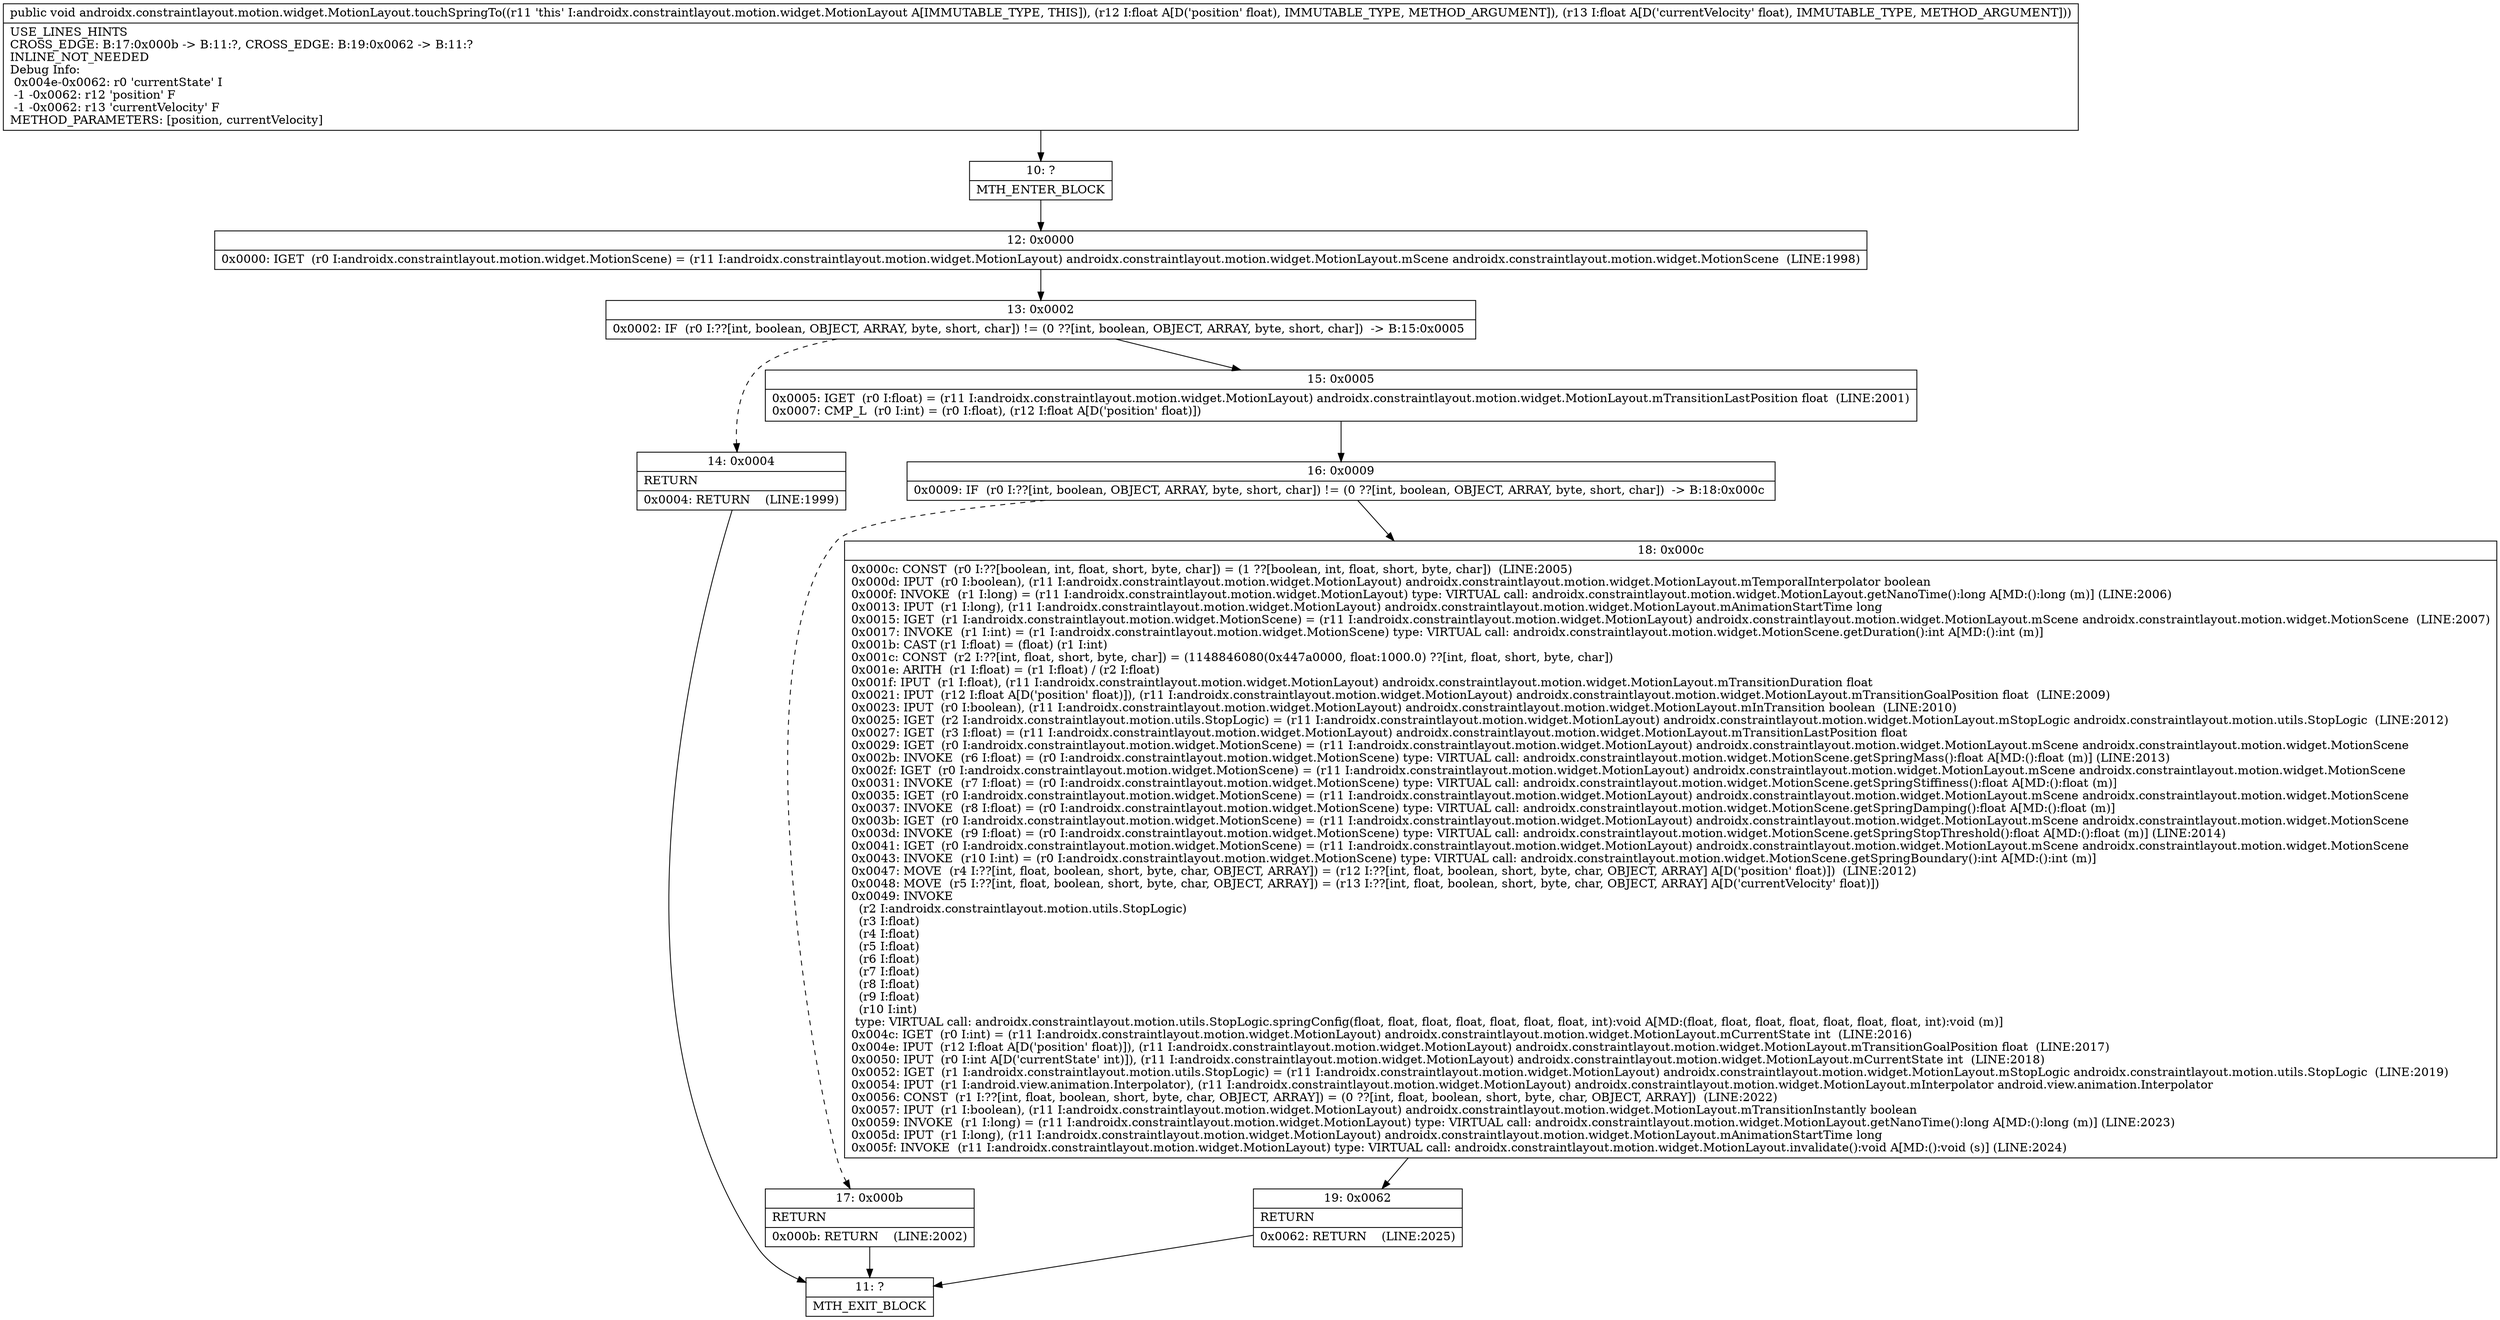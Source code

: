 digraph "CFG forandroidx.constraintlayout.motion.widget.MotionLayout.touchSpringTo(FF)V" {
Node_10 [shape=record,label="{10\:\ ?|MTH_ENTER_BLOCK\l}"];
Node_12 [shape=record,label="{12\:\ 0x0000|0x0000: IGET  (r0 I:androidx.constraintlayout.motion.widget.MotionScene) = (r11 I:androidx.constraintlayout.motion.widget.MotionLayout) androidx.constraintlayout.motion.widget.MotionLayout.mScene androidx.constraintlayout.motion.widget.MotionScene  (LINE:1998)\l}"];
Node_13 [shape=record,label="{13\:\ 0x0002|0x0002: IF  (r0 I:??[int, boolean, OBJECT, ARRAY, byte, short, char]) != (0 ??[int, boolean, OBJECT, ARRAY, byte, short, char])  \-\> B:15:0x0005 \l}"];
Node_14 [shape=record,label="{14\:\ 0x0004|RETURN\l|0x0004: RETURN    (LINE:1999)\l}"];
Node_11 [shape=record,label="{11\:\ ?|MTH_EXIT_BLOCK\l}"];
Node_15 [shape=record,label="{15\:\ 0x0005|0x0005: IGET  (r0 I:float) = (r11 I:androidx.constraintlayout.motion.widget.MotionLayout) androidx.constraintlayout.motion.widget.MotionLayout.mTransitionLastPosition float  (LINE:2001)\l0x0007: CMP_L  (r0 I:int) = (r0 I:float), (r12 I:float A[D('position' float)]) \l}"];
Node_16 [shape=record,label="{16\:\ 0x0009|0x0009: IF  (r0 I:??[int, boolean, OBJECT, ARRAY, byte, short, char]) != (0 ??[int, boolean, OBJECT, ARRAY, byte, short, char])  \-\> B:18:0x000c \l}"];
Node_17 [shape=record,label="{17\:\ 0x000b|RETURN\l|0x000b: RETURN    (LINE:2002)\l}"];
Node_18 [shape=record,label="{18\:\ 0x000c|0x000c: CONST  (r0 I:??[boolean, int, float, short, byte, char]) = (1 ??[boolean, int, float, short, byte, char])  (LINE:2005)\l0x000d: IPUT  (r0 I:boolean), (r11 I:androidx.constraintlayout.motion.widget.MotionLayout) androidx.constraintlayout.motion.widget.MotionLayout.mTemporalInterpolator boolean \l0x000f: INVOKE  (r1 I:long) = (r11 I:androidx.constraintlayout.motion.widget.MotionLayout) type: VIRTUAL call: androidx.constraintlayout.motion.widget.MotionLayout.getNanoTime():long A[MD:():long (m)] (LINE:2006)\l0x0013: IPUT  (r1 I:long), (r11 I:androidx.constraintlayout.motion.widget.MotionLayout) androidx.constraintlayout.motion.widget.MotionLayout.mAnimationStartTime long \l0x0015: IGET  (r1 I:androidx.constraintlayout.motion.widget.MotionScene) = (r11 I:androidx.constraintlayout.motion.widget.MotionLayout) androidx.constraintlayout.motion.widget.MotionLayout.mScene androidx.constraintlayout.motion.widget.MotionScene  (LINE:2007)\l0x0017: INVOKE  (r1 I:int) = (r1 I:androidx.constraintlayout.motion.widget.MotionScene) type: VIRTUAL call: androidx.constraintlayout.motion.widget.MotionScene.getDuration():int A[MD:():int (m)]\l0x001b: CAST (r1 I:float) = (float) (r1 I:int) \l0x001c: CONST  (r2 I:??[int, float, short, byte, char]) = (1148846080(0x447a0000, float:1000.0) ??[int, float, short, byte, char]) \l0x001e: ARITH  (r1 I:float) = (r1 I:float) \/ (r2 I:float) \l0x001f: IPUT  (r1 I:float), (r11 I:androidx.constraintlayout.motion.widget.MotionLayout) androidx.constraintlayout.motion.widget.MotionLayout.mTransitionDuration float \l0x0021: IPUT  (r12 I:float A[D('position' float)]), (r11 I:androidx.constraintlayout.motion.widget.MotionLayout) androidx.constraintlayout.motion.widget.MotionLayout.mTransitionGoalPosition float  (LINE:2009)\l0x0023: IPUT  (r0 I:boolean), (r11 I:androidx.constraintlayout.motion.widget.MotionLayout) androidx.constraintlayout.motion.widget.MotionLayout.mInTransition boolean  (LINE:2010)\l0x0025: IGET  (r2 I:androidx.constraintlayout.motion.utils.StopLogic) = (r11 I:androidx.constraintlayout.motion.widget.MotionLayout) androidx.constraintlayout.motion.widget.MotionLayout.mStopLogic androidx.constraintlayout.motion.utils.StopLogic  (LINE:2012)\l0x0027: IGET  (r3 I:float) = (r11 I:androidx.constraintlayout.motion.widget.MotionLayout) androidx.constraintlayout.motion.widget.MotionLayout.mTransitionLastPosition float \l0x0029: IGET  (r0 I:androidx.constraintlayout.motion.widget.MotionScene) = (r11 I:androidx.constraintlayout.motion.widget.MotionLayout) androidx.constraintlayout.motion.widget.MotionLayout.mScene androidx.constraintlayout.motion.widget.MotionScene \l0x002b: INVOKE  (r6 I:float) = (r0 I:androidx.constraintlayout.motion.widget.MotionScene) type: VIRTUAL call: androidx.constraintlayout.motion.widget.MotionScene.getSpringMass():float A[MD:():float (m)] (LINE:2013)\l0x002f: IGET  (r0 I:androidx.constraintlayout.motion.widget.MotionScene) = (r11 I:androidx.constraintlayout.motion.widget.MotionLayout) androidx.constraintlayout.motion.widget.MotionLayout.mScene androidx.constraintlayout.motion.widget.MotionScene \l0x0031: INVOKE  (r7 I:float) = (r0 I:androidx.constraintlayout.motion.widget.MotionScene) type: VIRTUAL call: androidx.constraintlayout.motion.widget.MotionScene.getSpringStiffiness():float A[MD:():float (m)]\l0x0035: IGET  (r0 I:androidx.constraintlayout.motion.widget.MotionScene) = (r11 I:androidx.constraintlayout.motion.widget.MotionLayout) androidx.constraintlayout.motion.widget.MotionLayout.mScene androidx.constraintlayout.motion.widget.MotionScene \l0x0037: INVOKE  (r8 I:float) = (r0 I:androidx.constraintlayout.motion.widget.MotionScene) type: VIRTUAL call: androidx.constraintlayout.motion.widget.MotionScene.getSpringDamping():float A[MD:():float (m)]\l0x003b: IGET  (r0 I:androidx.constraintlayout.motion.widget.MotionScene) = (r11 I:androidx.constraintlayout.motion.widget.MotionLayout) androidx.constraintlayout.motion.widget.MotionLayout.mScene androidx.constraintlayout.motion.widget.MotionScene \l0x003d: INVOKE  (r9 I:float) = (r0 I:androidx.constraintlayout.motion.widget.MotionScene) type: VIRTUAL call: androidx.constraintlayout.motion.widget.MotionScene.getSpringStopThreshold():float A[MD:():float (m)] (LINE:2014)\l0x0041: IGET  (r0 I:androidx.constraintlayout.motion.widget.MotionScene) = (r11 I:androidx.constraintlayout.motion.widget.MotionLayout) androidx.constraintlayout.motion.widget.MotionLayout.mScene androidx.constraintlayout.motion.widget.MotionScene \l0x0043: INVOKE  (r10 I:int) = (r0 I:androidx.constraintlayout.motion.widget.MotionScene) type: VIRTUAL call: androidx.constraintlayout.motion.widget.MotionScene.getSpringBoundary():int A[MD:():int (m)]\l0x0047: MOVE  (r4 I:??[int, float, boolean, short, byte, char, OBJECT, ARRAY]) = (r12 I:??[int, float, boolean, short, byte, char, OBJECT, ARRAY] A[D('position' float)])  (LINE:2012)\l0x0048: MOVE  (r5 I:??[int, float, boolean, short, byte, char, OBJECT, ARRAY]) = (r13 I:??[int, float, boolean, short, byte, char, OBJECT, ARRAY] A[D('currentVelocity' float)]) \l0x0049: INVOKE  \l  (r2 I:androidx.constraintlayout.motion.utils.StopLogic)\l  (r3 I:float)\l  (r4 I:float)\l  (r5 I:float)\l  (r6 I:float)\l  (r7 I:float)\l  (r8 I:float)\l  (r9 I:float)\l  (r10 I:int)\l type: VIRTUAL call: androidx.constraintlayout.motion.utils.StopLogic.springConfig(float, float, float, float, float, float, float, int):void A[MD:(float, float, float, float, float, float, float, int):void (m)]\l0x004c: IGET  (r0 I:int) = (r11 I:androidx.constraintlayout.motion.widget.MotionLayout) androidx.constraintlayout.motion.widget.MotionLayout.mCurrentState int  (LINE:2016)\l0x004e: IPUT  (r12 I:float A[D('position' float)]), (r11 I:androidx.constraintlayout.motion.widget.MotionLayout) androidx.constraintlayout.motion.widget.MotionLayout.mTransitionGoalPosition float  (LINE:2017)\l0x0050: IPUT  (r0 I:int A[D('currentState' int)]), (r11 I:androidx.constraintlayout.motion.widget.MotionLayout) androidx.constraintlayout.motion.widget.MotionLayout.mCurrentState int  (LINE:2018)\l0x0052: IGET  (r1 I:androidx.constraintlayout.motion.utils.StopLogic) = (r11 I:androidx.constraintlayout.motion.widget.MotionLayout) androidx.constraintlayout.motion.widget.MotionLayout.mStopLogic androidx.constraintlayout.motion.utils.StopLogic  (LINE:2019)\l0x0054: IPUT  (r1 I:android.view.animation.Interpolator), (r11 I:androidx.constraintlayout.motion.widget.MotionLayout) androidx.constraintlayout.motion.widget.MotionLayout.mInterpolator android.view.animation.Interpolator \l0x0056: CONST  (r1 I:??[int, float, boolean, short, byte, char, OBJECT, ARRAY]) = (0 ??[int, float, boolean, short, byte, char, OBJECT, ARRAY])  (LINE:2022)\l0x0057: IPUT  (r1 I:boolean), (r11 I:androidx.constraintlayout.motion.widget.MotionLayout) androidx.constraintlayout.motion.widget.MotionLayout.mTransitionInstantly boolean \l0x0059: INVOKE  (r1 I:long) = (r11 I:androidx.constraintlayout.motion.widget.MotionLayout) type: VIRTUAL call: androidx.constraintlayout.motion.widget.MotionLayout.getNanoTime():long A[MD:():long (m)] (LINE:2023)\l0x005d: IPUT  (r1 I:long), (r11 I:androidx.constraintlayout.motion.widget.MotionLayout) androidx.constraintlayout.motion.widget.MotionLayout.mAnimationStartTime long \l0x005f: INVOKE  (r11 I:androidx.constraintlayout.motion.widget.MotionLayout) type: VIRTUAL call: androidx.constraintlayout.motion.widget.MotionLayout.invalidate():void A[MD:():void (s)] (LINE:2024)\l}"];
Node_19 [shape=record,label="{19\:\ 0x0062|RETURN\l|0x0062: RETURN    (LINE:2025)\l}"];
MethodNode[shape=record,label="{public void androidx.constraintlayout.motion.widget.MotionLayout.touchSpringTo((r11 'this' I:androidx.constraintlayout.motion.widget.MotionLayout A[IMMUTABLE_TYPE, THIS]), (r12 I:float A[D('position' float), IMMUTABLE_TYPE, METHOD_ARGUMENT]), (r13 I:float A[D('currentVelocity' float), IMMUTABLE_TYPE, METHOD_ARGUMENT]))  | USE_LINES_HINTS\lCROSS_EDGE: B:17:0x000b \-\> B:11:?, CROSS_EDGE: B:19:0x0062 \-\> B:11:?\lINLINE_NOT_NEEDED\lDebug Info:\l  0x004e\-0x0062: r0 'currentState' I\l  \-1 \-0x0062: r12 'position' F\l  \-1 \-0x0062: r13 'currentVelocity' F\lMETHOD_PARAMETERS: [position, currentVelocity]\l}"];
MethodNode -> Node_10;Node_10 -> Node_12;
Node_12 -> Node_13;
Node_13 -> Node_14[style=dashed];
Node_13 -> Node_15;
Node_14 -> Node_11;
Node_15 -> Node_16;
Node_16 -> Node_17[style=dashed];
Node_16 -> Node_18;
Node_17 -> Node_11;
Node_18 -> Node_19;
Node_19 -> Node_11;
}

